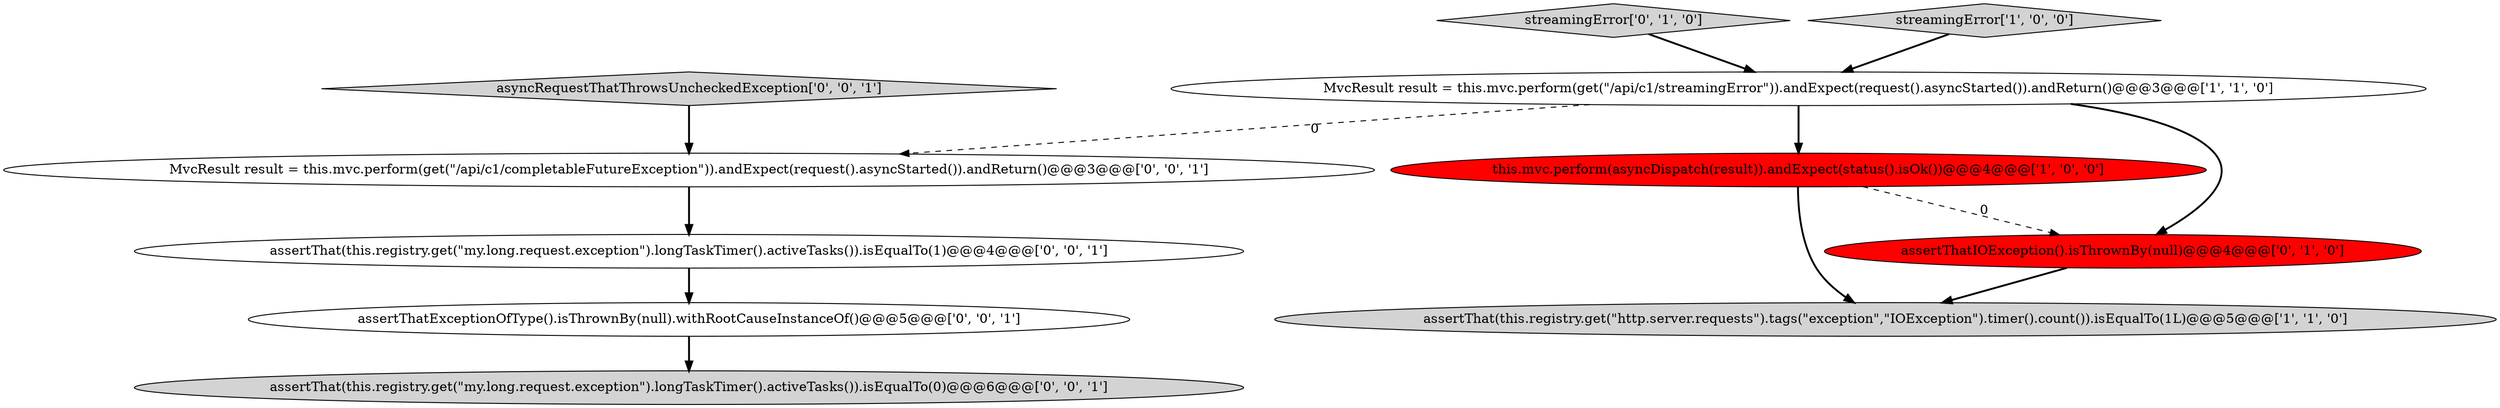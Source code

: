 digraph {
9 [style = filled, label = "asyncRequestThatThrowsUncheckedException['0', '0', '1']", fillcolor = lightgray, shape = diamond image = "AAA0AAABBB3BBB"];
4 [style = filled, label = "streamingError['0', '1', '0']", fillcolor = lightgray, shape = diamond image = "AAA0AAABBB2BBB"];
8 [style = filled, label = "assertThat(this.registry.get(\"my.long.request.exception\").longTaskTimer().activeTasks()).isEqualTo(1)@@@4@@@['0', '0', '1']", fillcolor = white, shape = ellipse image = "AAA0AAABBB3BBB"];
6 [style = filled, label = "assertThatExceptionOfType().isThrownBy(null).withRootCauseInstanceOf()@@@5@@@['0', '0', '1']", fillcolor = white, shape = ellipse image = "AAA0AAABBB3BBB"];
7 [style = filled, label = "MvcResult result = this.mvc.perform(get(\"/api/c1/completableFutureException\")).andExpect(request().asyncStarted()).andReturn()@@@3@@@['0', '0', '1']", fillcolor = white, shape = ellipse image = "AAA0AAABBB3BBB"];
10 [style = filled, label = "assertThat(this.registry.get(\"my.long.request.exception\").longTaskTimer().activeTasks()).isEqualTo(0)@@@6@@@['0', '0', '1']", fillcolor = lightgray, shape = ellipse image = "AAA0AAABBB3BBB"];
0 [style = filled, label = "assertThat(this.registry.get(\"http.server.requests\").tags(\"exception\",\"IOException\").timer().count()).isEqualTo(1L)@@@5@@@['1', '1', '0']", fillcolor = lightgray, shape = ellipse image = "AAA0AAABBB1BBB"];
2 [style = filled, label = "this.mvc.perform(asyncDispatch(result)).andExpect(status().isOk())@@@4@@@['1', '0', '0']", fillcolor = red, shape = ellipse image = "AAA1AAABBB1BBB"];
5 [style = filled, label = "assertThatIOException().isThrownBy(null)@@@4@@@['0', '1', '0']", fillcolor = red, shape = ellipse image = "AAA1AAABBB2BBB"];
3 [style = filled, label = "streamingError['1', '0', '0']", fillcolor = lightgray, shape = diamond image = "AAA0AAABBB1BBB"];
1 [style = filled, label = "MvcResult result = this.mvc.perform(get(\"/api/c1/streamingError\")).andExpect(request().asyncStarted()).andReturn()@@@3@@@['1', '1', '0']", fillcolor = white, shape = ellipse image = "AAA0AAABBB1BBB"];
1->5 [style = bold, label=""];
2->5 [style = dashed, label="0"];
1->2 [style = bold, label=""];
2->0 [style = bold, label=""];
4->1 [style = bold, label=""];
8->6 [style = bold, label=""];
1->7 [style = dashed, label="0"];
3->1 [style = bold, label=""];
5->0 [style = bold, label=""];
7->8 [style = bold, label=""];
9->7 [style = bold, label=""];
6->10 [style = bold, label=""];
}
